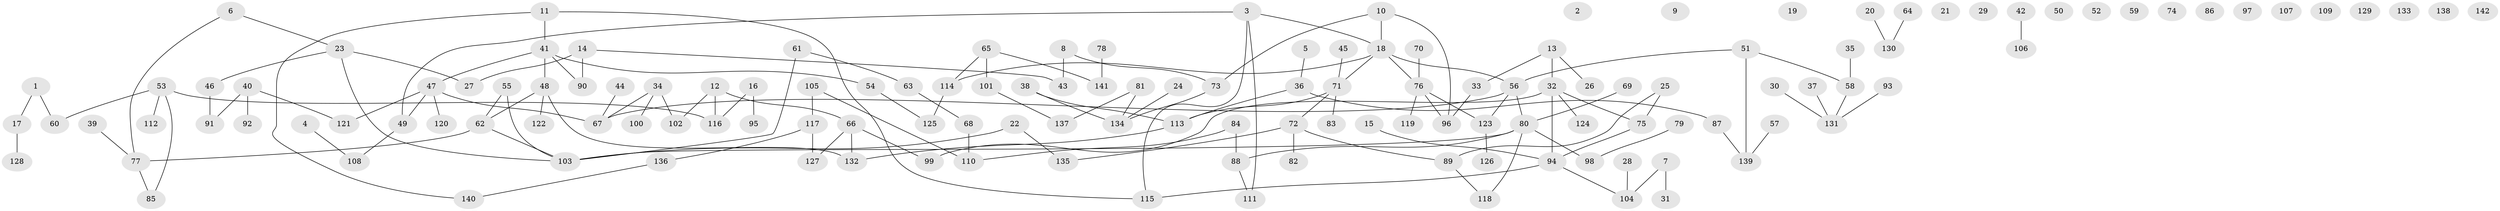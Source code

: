 // Generated by graph-tools (version 1.1) at 2025/33/03/09/25 02:33:27]
// undirected, 142 vertices, 149 edges
graph export_dot {
graph [start="1"]
  node [color=gray90,style=filled];
  1;
  2;
  3;
  4;
  5;
  6;
  7;
  8;
  9;
  10;
  11;
  12;
  13;
  14;
  15;
  16;
  17;
  18;
  19;
  20;
  21;
  22;
  23;
  24;
  25;
  26;
  27;
  28;
  29;
  30;
  31;
  32;
  33;
  34;
  35;
  36;
  37;
  38;
  39;
  40;
  41;
  42;
  43;
  44;
  45;
  46;
  47;
  48;
  49;
  50;
  51;
  52;
  53;
  54;
  55;
  56;
  57;
  58;
  59;
  60;
  61;
  62;
  63;
  64;
  65;
  66;
  67;
  68;
  69;
  70;
  71;
  72;
  73;
  74;
  75;
  76;
  77;
  78;
  79;
  80;
  81;
  82;
  83;
  84;
  85;
  86;
  87;
  88;
  89;
  90;
  91;
  92;
  93;
  94;
  95;
  96;
  97;
  98;
  99;
  100;
  101;
  102;
  103;
  104;
  105;
  106;
  107;
  108;
  109;
  110;
  111;
  112;
  113;
  114;
  115;
  116;
  117;
  118;
  119;
  120;
  121;
  122;
  123;
  124;
  125;
  126;
  127;
  128;
  129;
  130;
  131;
  132;
  133;
  134;
  135;
  136;
  137;
  138;
  139;
  140;
  141;
  142;
  1 -- 17;
  1 -- 60;
  3 -- 18;
  3 -- 49;
  3 -- 111;
  3 -- 115;
  4 -- 108;
  5 -- 36;
  6 -- 23;
  6 -- 77;
  7 -- 31;
  7 -- 104;
  8 -- 43;
  8 -- 73;
  10 -- 18;
  10 -- 73;
  10 -- 96;
  11 -- 41;
  11 -- 115;
  11 -- 140;
  12 -- 66;
  12 -- 102;
  12 -- 116;
  13 -- 26;
  13 -- 32;
  13 -- 33;
  14 -- 27;
  14 -- 43;
  14 -- 90;
  15 -- 94;
  16 -- 95;
  16 -- 116;
  17 -- 128;
  18 -- 56;
  18 -- 71;
  18 -- 76;
  18 -- 114;
  20 -- 130;
  22 -- 103;
  22 -- 135;
  23 -- 27;
  23 -- 46;
  23 -- 103;
  24 -- 134;
  25 -- 75;
  25 -- 89;
  28 -- 104;
  30 -- 131;
  32 -- 75;
  32 -- 94;
  32 -- 99;
  32 -- 124;
  33 -- 96;
  34 -- 67;
  34 -- 100;
  34 -- 102;
  35 -- 58;
  36 -- 87;
  36 -- 113;
  37 -- 131;
  38 -- 113;
  38 -- 134;
  39 -- 77;
  40 -- 91;
  40 -- 92;
  40 -- 121;
  41 -- 47;
  41 -- 48;
  41 -- 54;
  41 -- 90;
  42 -- 106;
  44 -- 67;
  45 -- 71;
  46 -- 91;
  47 -- 49;
  47 -- 67;
  47 -- 120;
  47 -- 121;
  48 -- 62;
  48 -- 122;
  48 -- 132;
  49 -- 108;
  51 -- 56;
  51 -- 58;
  51 -- 139;
  53 -- 60;
  53 -- 85;
  53 -- 112;
  53 -- 116;
  54 -- 125;
  55 -- 62;
  55 -- 103;
  56 -- 67;
  56 -- 80;
  56 -- 123;
  57 -- 139;
  58 -- 131;
  61 -- 63;
  61 -- 103;
  62 -- 77;
  62 -- 103;
  63 -- 68;
  64 -- 130;
  65 -- 101;
  65 -- 114;
  65 -- 141;
  66 -- 99;
  66 -- 127;
  66 -- 132;
  68 -- 110;
  69 -- 80;
  70 -- 76;
  71 -- 72;
  71 -- 83;
  71 -- 113;
  72 -- 82;
  72 -- 89;
  72 -- 135;
  73 -- 134;
  75 -- 94;
  76 -- 96;
  76 -- 119;
  76 -- 123;
  77 -- 85;
  78 -- 141;
  79 -- 98;
  80 -- 88;
  80 -- 98;
  80 -- 103;
  80 -- 118;
  81 -- 134;
  81 -- 137;
  84 -- 88;
  84 -- 110;
  87 -- 139;
  88 -- 111;
  89 -- 118;
  93 -- 131;
  94 -- 104;
  94 -- 115;
  101 -- 137;
  105 -- 110;
  105 -- 117;
  113 -- 132;
  114 -- 125;
  117 -- 127;
  117 -- 136;
  123 -- 126;
  136 -- 140;
}
